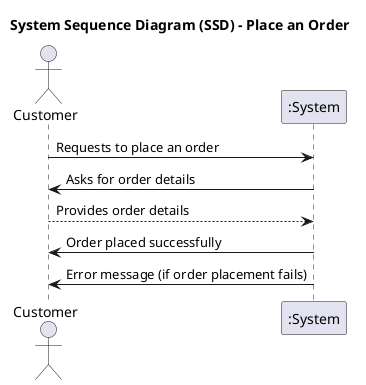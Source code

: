@startuml

title System Sequence Diagram (SSD) - Place an Order

actor "Customer" as U
participant ":System" as S

U -> S : Requests to place an order
S -> U : Asks for order details
U --> S : Provides order details

S -> U : Order placed successfully
S -> U : Error message (if order placement fails)

@enduml
